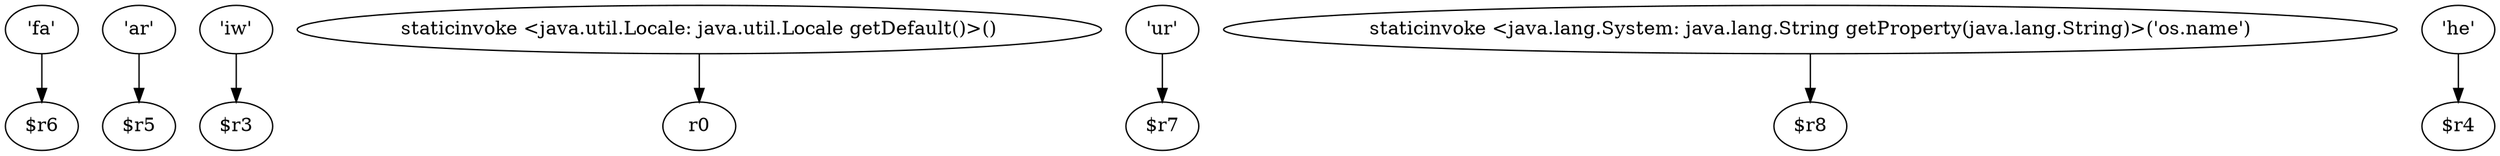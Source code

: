 digraph g {
0[label="'fa'"]
1[label="$r6"]
0->1[label=""]
2[label="'ar'"]
3[label="$r5"]
2->3[label=""]
4[label="'iw'"]
5[label="$r3"]
4->5[label=""]
6[label="staticinvoke <java.util.Locale: java.util.Locale getDefault()>()"]
7[label="r0"]
6->7[label=""]
8[label="'ur'"]
9[label="$r7"]
8->9[label=""]
10[label="staticinvoke <java.lang.System: java.lang.String getProperty(java.lang.String)>('os.name')"]
11[label="$r8"]
10->11[label=""]
12[label="'he'"]
13[label="$r4"]
12->13[label=""]
}